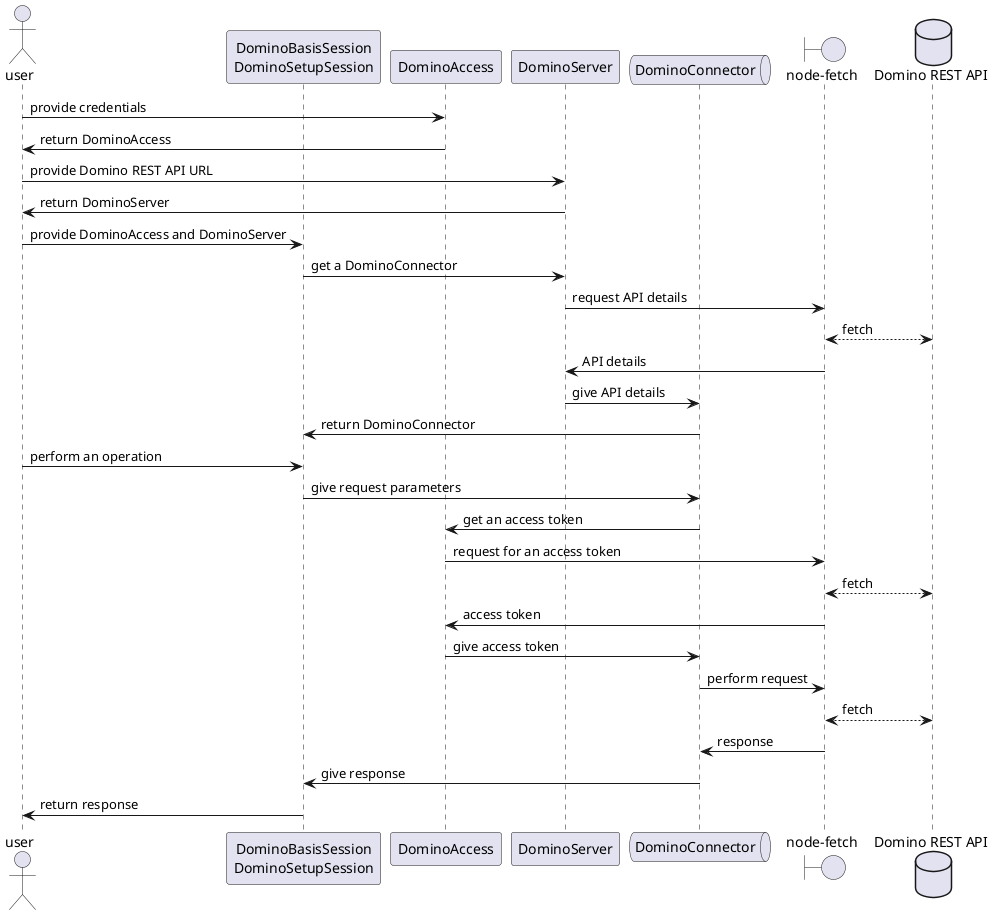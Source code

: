 /' ========================================================================== *
 * Copyright (C) 2023 HCL America Inc.                                        *
 * Apache-2.0 license   https://www.apache.org/licenses/LICENSE-2.0           *
 * ========================================================================== '/
@startuml SDK sequence

actor user
participant "DominoBasisSession\nDominoSetupSession" as dss
participant DominoAccess as da
participant DominoServer as ds
queue DominoConnector as dc
boundary "node-fetch" as nf
database "Domino REST API" as drapi

user -> da: provide credentials
da -> user: return DominoAccess
user -> ds: provide Domino REST API URL
ds -> user: return DominoServer
user -> dss: provide DominoAccess and DominoServer
dss -> ds: get a DominoConnector
ds -> nf: request API details
nf <--> drapi: fetch
nf -> ds: API details
ds -> dc: give API details
dc -> dss: return DominoConnector
user -> dss: perform an operation
dss -> dc: give request parameters
dc -> da: get an access token
da -> nf: request for an access token
nf <--> drapi: fetch
nf -> da: access token
da -> dc: give access token
dc -> nf: perform request
nf <--> drapi: fetch
nf -> dc: response
dc -> dss: give response
dss -> user: return response

@enduml